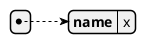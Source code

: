 https://github.com/plantuml/plantuml/issues/1876
@startyaml
first: x
second:
- 1
third:
- name: x
@endyaml
